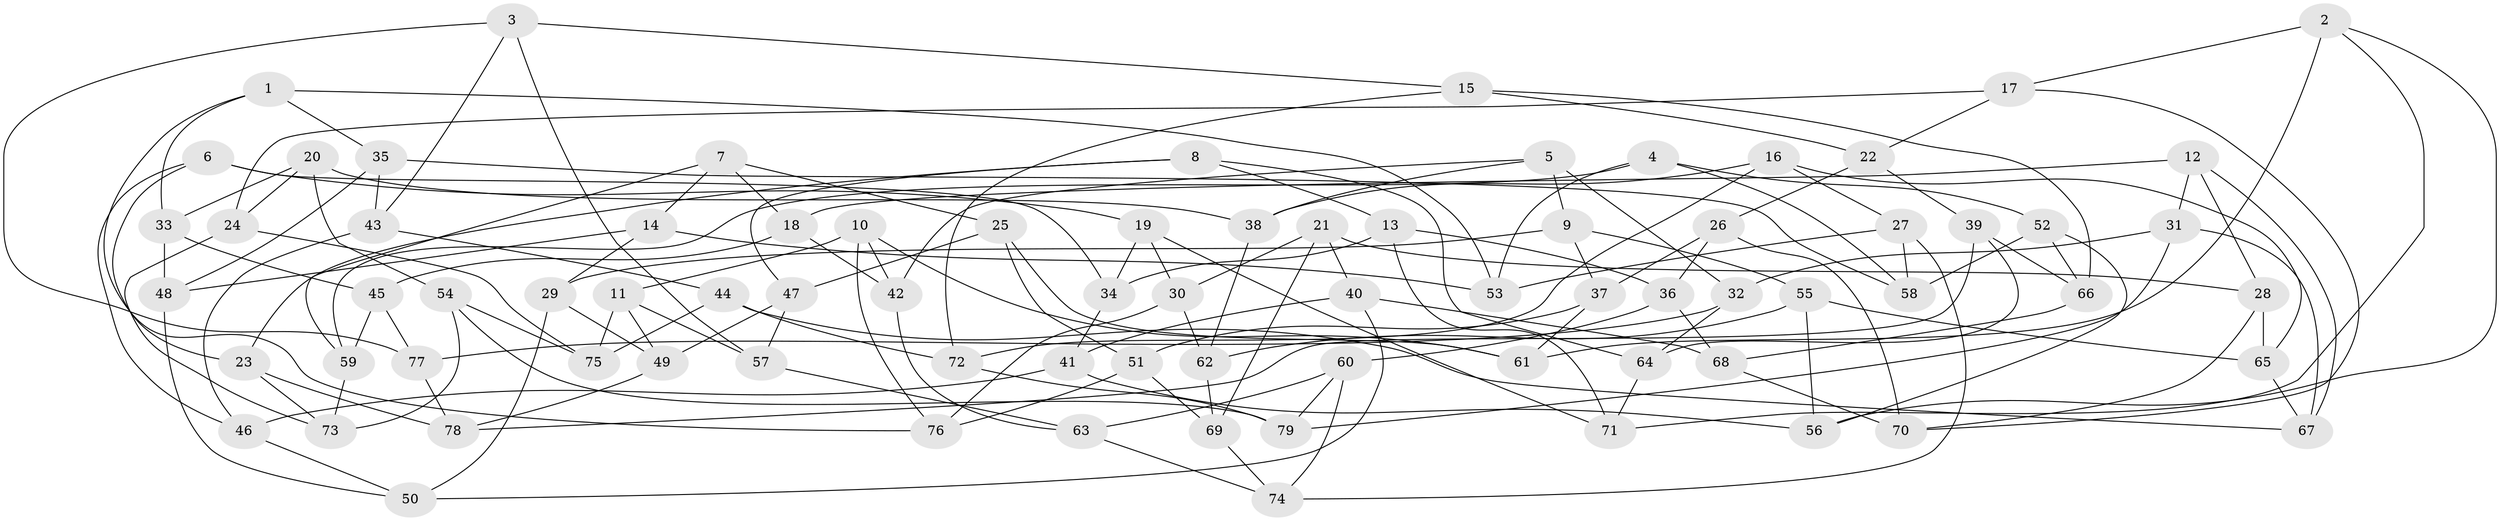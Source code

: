 // coarse degree distribution, {3: 0.1794871794871795, 5: 0.2564102564102564, 4: 0.3333333333333333, 9: 0.02564102564102564, 8: 0.02564102564102564, 6: 0.07692307692307693, 7: 0.07692307692307693, 11: 0.02564102564102564}
// Generated by graph-tools (version 1.1) at 2025/03/03/04/25 22:03:15]
// undirected, 79 vertices, 158 edges
graph export_dot {
graph [start="1"]
  node [color=gray90,style=filled];
  1;
  2;
  3;
  4;
  5;
  6;
  7;
  8;
  9;
  10;
  11;
  12;
  13;
  14;
  15;
  16;
  17;
  18;
  19;
  20;
  21;
  22;
  23;
  24;
  25;
  26;
  27;
  28;
  29;
  30;
  31;
  32;
  33;
  34;
  35;
  36;
  37;
  38;
  39;
  40;
  41;
  42;
  43;
  44;
  45;
  46;
  47;
  48;
  49;
  50;
  51;
  52;
  53;
  54;
  55;
  56;
  57;
  58;
  59;
  60;
  61;
  62;
  63;
  64;
  65;
  66;
  67;
  68;
  69;
  70;
  71;
  72;
  73;
  74;
  75;
  76;
  77;
  78;
  79;
  1 -- 53;
  1 -- 33;
  1 -- 76;
  1 -- 35;
  2 -- 17;
  2 -- 61;
  2 -- 71;
  2 -- 56;
  3 -- 15;
  3 -- 77;
  3 -- 57;
  3 -- 43;
  4 -- 58;
  4 -- 52;
  4 -- 59;
  4 -- 53;
  5 -- 42;
  5 -- 32;
  5 -- 38;
  5 -- 9;
  6 -- 19;
  6 -- 23;
  6 -- 46;
  6 -- 34;
  7 -- 18;
  7 -- 14;
  7 -- 59;
  7 -- 25;
  8 -- 23;
  8 -- 13;
  8 -- 47;
  8 -- 64;
  9 -- 55;
  9 -- 37;
  9 -- 29;
  10 -- 11;
  10 -- 61;
  10 -- 76;
  10 -- 42;
  11 -- 75;
  11 -- 57;
  11 -- 49;
  12 -- 31;
  12 -- 28;
  12 -- 67;
  12 -- 18;
  13 -- 71;
  13 -- 36;
  13 -- 34;
  14 -- 53;
  14 -- 48;
  14 -- 29;
  15 -- 72;
  15 -- 22;
  15 -- 66;
  16 -- 65;
  16 -- 27;
  16 -- 72;
  16 -- 38;
  17 -- 22;
  17 -- 24;
  17 -- 70;
  18 -- 45;
  18 -- 42;
  19 -- 30;
  19 -- 71;
  19 -- 34;
  20 -- 24;
  20 -- 38;
  20 -- 54;
  20 -- 33;
  21 -- 40;
  21 -- 28;
  21 -- 30;
  21 -- 69;
  22 -- 26;
  22 -- 39;
  23 -- 73;
  23 -- 78;
  24 -- 73;
  24 -- 75;
  25 -- 47;
  25 -- 61;
  25 -- 51;
  26 -- 37;
  26 -- 36;
  26 -- 70;
  27 -- 53;
  27 -- 58;
  27 -- 74;
  28 -- 65;
  28 -- 70;
  29 -- 49;
  29 -- 50;
  30 -- 62;
  30 -- 76;
  31 -- 79;
  31 -- 67;
  31 -- 32;
  32 -- 77;
  32 -- 64;
  33 -- 48;
  33 -- 45;
  34 -- 41;
  35 -- 48;
  35 -- 43;
  35 -- 58;
  36 -- 60;
  36 -- 68;
  37 -- 51;
  37 -- 61;
  38 -- 62;
  39 -- 66;
  39 -- 64;
  39 -- 78;
  40 -- 41;
  40 -- 50;
  40 -- 68;
  41 -- 56;
  41 -- 46;
  42 -- 63;
  43 -- 44;
  43 -- 46;
  44 -- 72;
  44 -- 75;
  44 -- 67;
  45 -- 59;
  45 -- 77;
  46 -- 50;
  47 -- 49;
  47 -- 57;
  48 -- 50;
  49 -- 78;
  51 -- 69;
  51 -- 76;
  52 -- 56;
  52 -- 58;
  52 -- 66;
  54 -- 79;
  54 -- 75;
  54 -- 73;
  55 -- 62;
  55 -- 65;
  55 -- 56;
  57 -- 63;
  59 -- 73;
  60 -- 79;
  60 -- 74;
  60 -- 63;
  62 -- 69;
  63 -- 74;
  64 -- 71;
  65 -- 67;
  66 -- 68;
  68 -- 70;
  69 -- 74;
  72 -- 79;
  77 -- 78;
}
